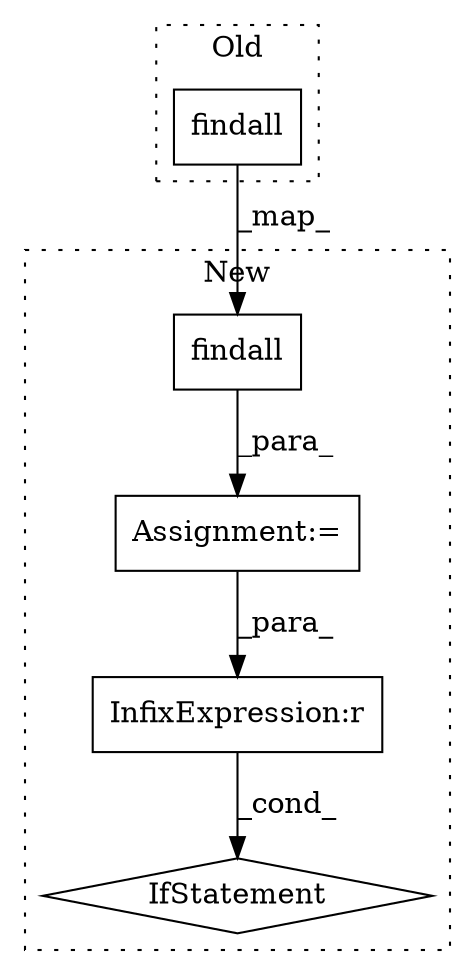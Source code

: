 digraph G {
subgraph cluster0 {
1 [label="findall" a="32" s="3579,3590" l="8,1" shape="box"];
label = "Old";
style="dotted";
}
subgraph cluster1 {
2 [label="findall" a="32" s="3430,3441" l="8,1" shape="box"];
3 [label="Assignment:=" a="7" s="3425" l="1" shape="box"];
4 [label="IfStatement" a="25" s="3448,3471" l="4,2" shape="diamond"];
5 [label="InfixExpression:r" a="27" s="3466" l="4" shape="box"];
label = "New";
style="dotted";
}
1 -> 2 [label="_map_"];
2 -> 3 [label="_para_"];
3 -> 5 [label="_para_"];
5 -> 4 [label="_cond_"];
}